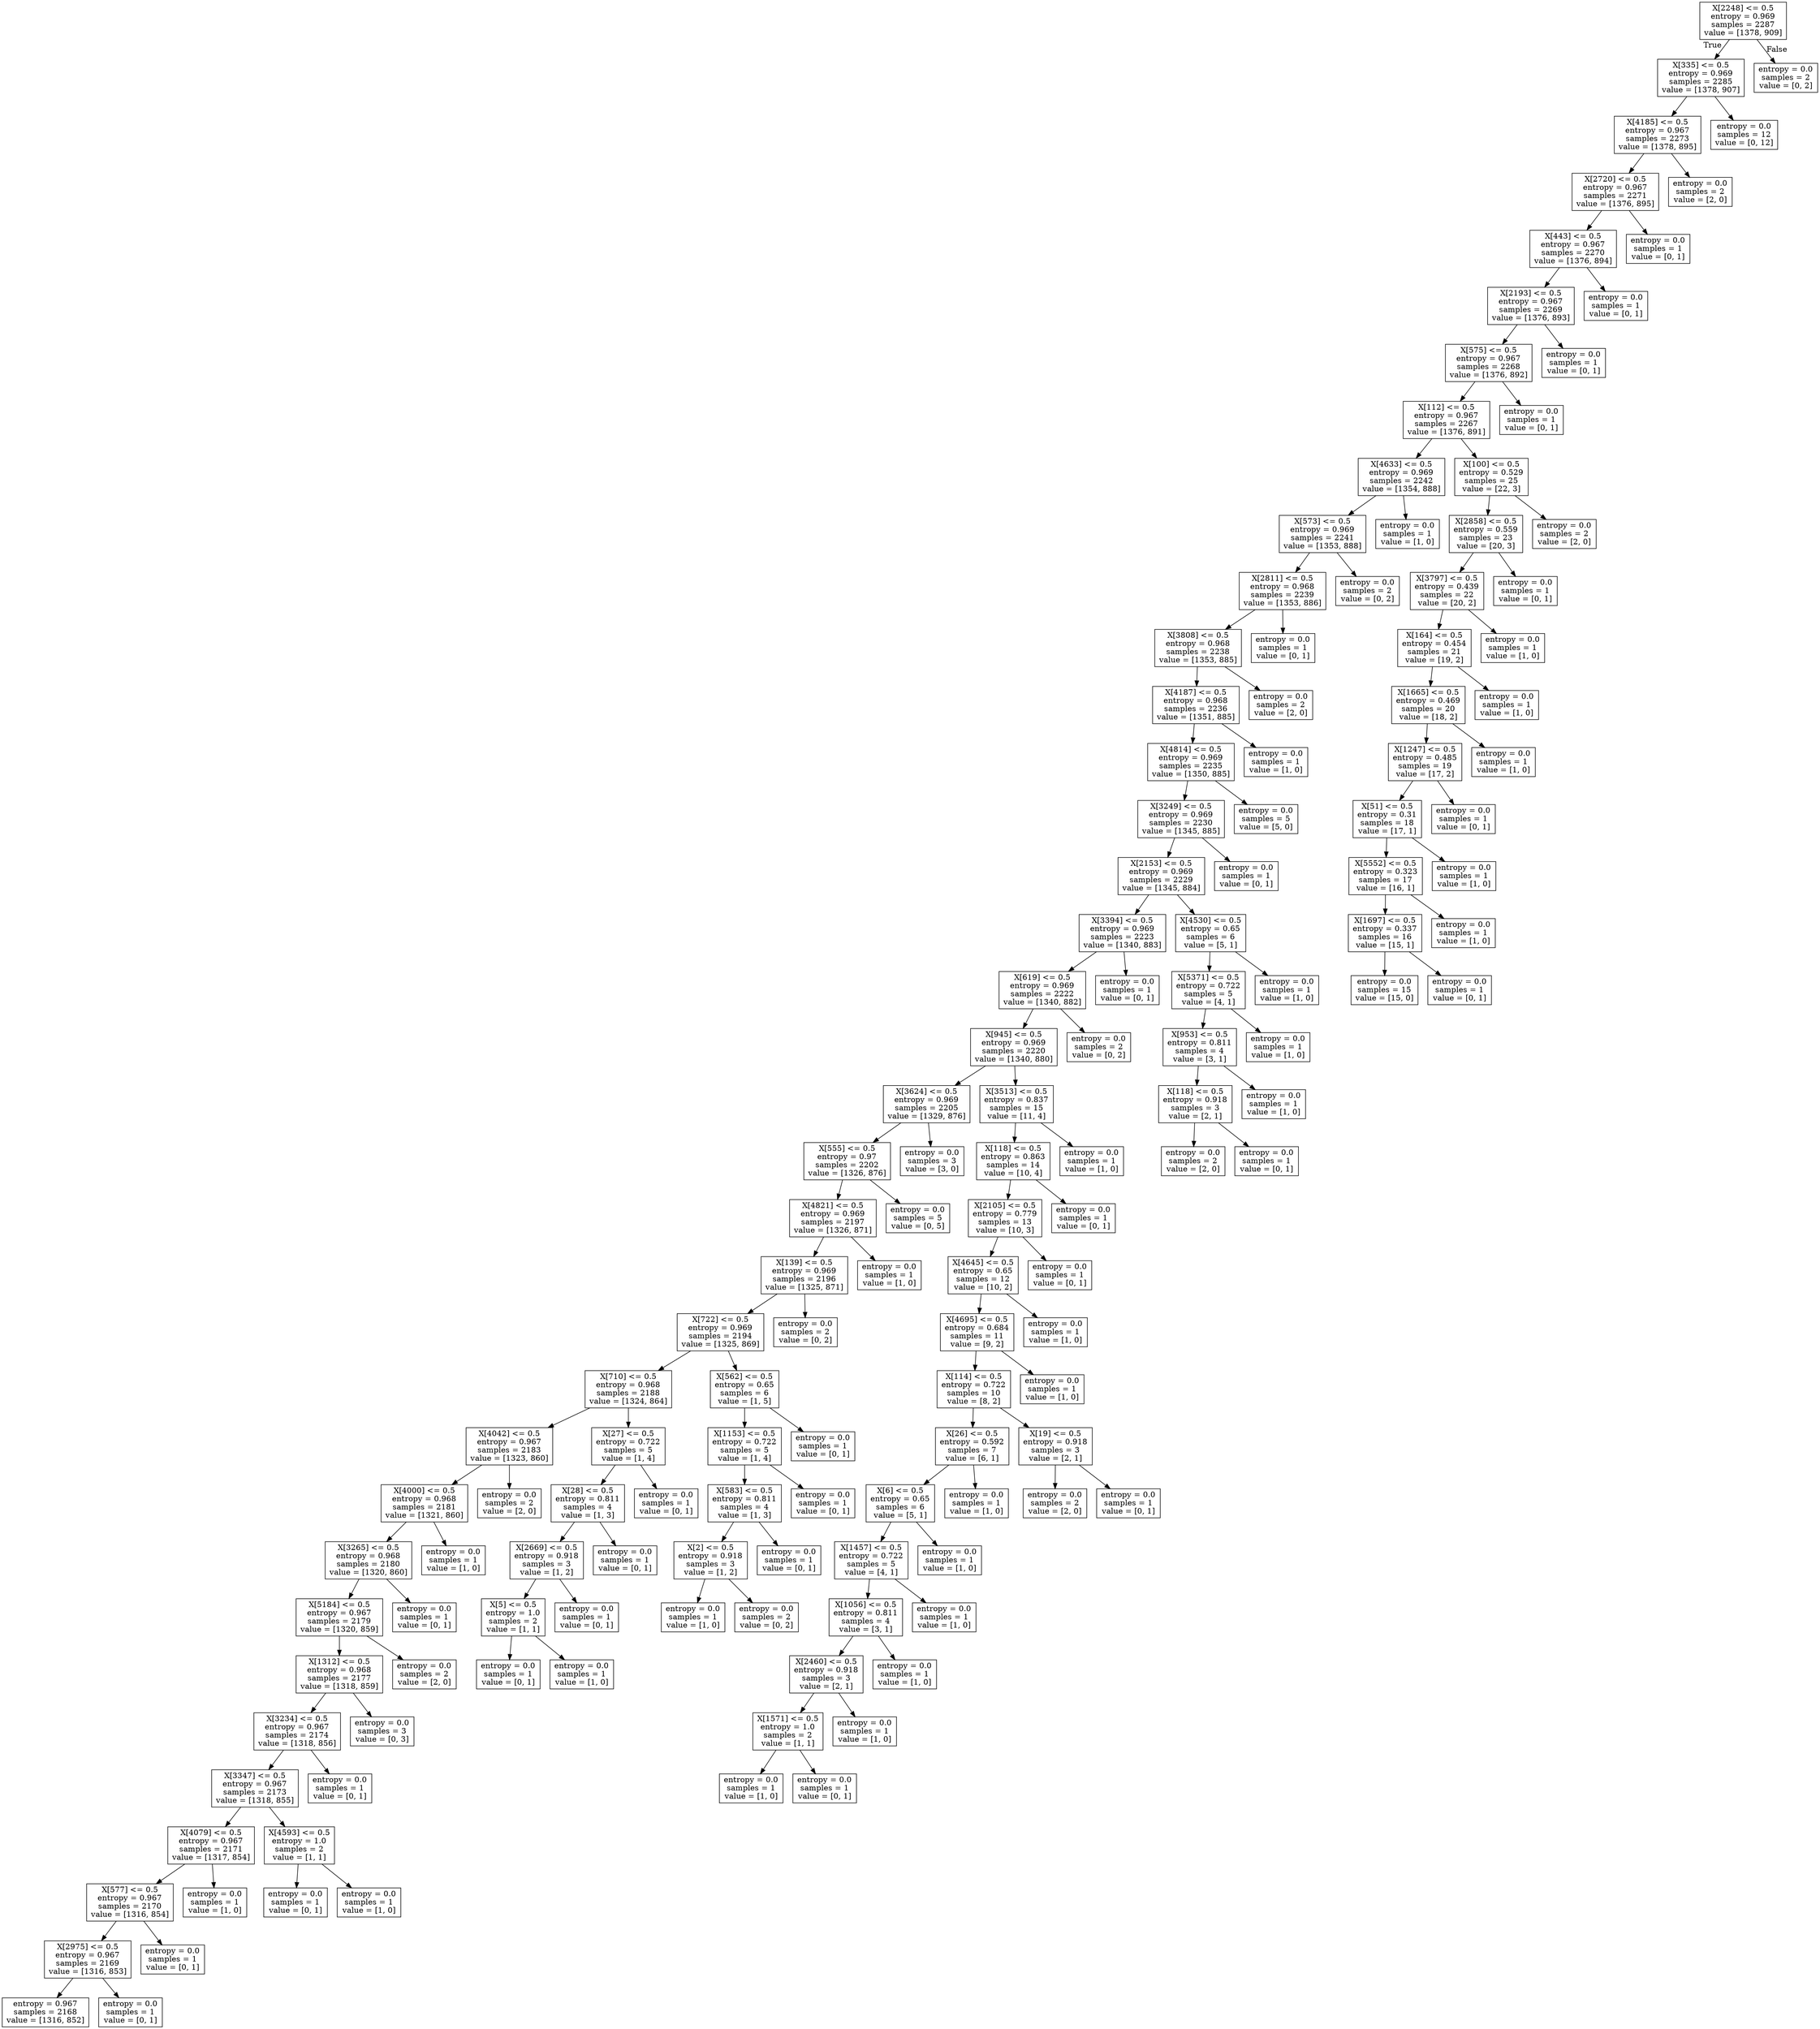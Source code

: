 digraph Tree {
node [shape=box] ;
0 [label="X[2248] <= 0.5\nentropy = 0.969\nsamples = 2287\nvalue = [1378, 909]"] ;
1 [label="X[335] <= 0.5\nentropy = 0.969\nsamples = 2285\nvalue = [1378, 907]"] ;
0 -> 1 [labeldistance=2.5, labelangle=45, headlabel="True"] ;
2 [label="X[4185] <= 0.5\nentropy = 0.967\nsamples = 2273\nvalue = [1378, 895]"] ;
1 -> 2 ;
3 [label="X[2720] <= 0.5\nentropy = 0.967\nsamples = 2271\nvalue = [1376, 895]"] ;
2 -> 3 ;
4 [label="X[443] <= 0.5\nentropy = 0.967\nsamples = 2270\nvalue = [1376, 894]"] ;
3 -> 4 ;
5 [label="X[2193] <= 0.5\nentropy = 0.967\nsamples = 2269\nvalue = [1376, 893]"] ;
4 -> 5 ;
6 [label="X[575] <= 0.5\nentropy = 0.967\nsamples = 2268\nvalue = [1376, 892]"] ;
5 -> 6 ;
7 [label="X[112] <= 0.5\nentropy = 0.967\nsamples = 2267\nvalue = [1376, 891]"] ;
6 -> 7 ;
8 [label="X[4633] <= 0.5\nentropy = 0.969\nsamples = 2242\nvalue = [1354, 888]"] ;
7 -> 8 ;
9 [label="X[573] <= 0.5\nentropy = 0.969\nsamples = 2241\nvalue = [1353, 888]"] ;
8 -> 9 ;
10 [label="X[2811] <= 0.5\nentropy = 0.968\nsamples = 2239\nvalue = [1353, 886]"] ;
9 -> 10 ;
11 [label="X[3808] <= 0.5\nentropy = 0.968\nsamples = 2238\nvalue = [1353, 885]"] ;
10 -> 11 ;
12 [label="X[4187] <= 0.5\nentropy = 0.968\nsamples = 2236\nvalue = [1351, 885]"] ;
11 -> 12 ;
13 [label="X[4814] <= 0.5\nentropy = 0.969\nsamples = 2235\nvalue = [1350, 885]"] ;
12 -> 13 ;
14 [label="X[3249] <= 0.5\nentropy = 0.969\nsamples = 2230\nvalue = [1345, 885]"] ;
13 -> 14 ;
15 [label="X[2153] <= 0.5\nentropy = 0.969\nsamples = 2229\nvalue = [1345, 884]"] ;
14 -> 15 ;
16 [label="X[3394] <= 0.5\nentropy = 0.969\nsamples = 2223\nvalue = [1340, 883]"] ;
15 -> 16 ;
17 [label="X[619] <= 0.5\nentropy = 0.969\nsamples = 2222\nvalue = [1340, 882]"] ;
16 -> 17 ;
18 [label="X[945] <= 0.5\nentropy = 0.969\nsamples = 2220\nvalue = [1340, 880]"] ;
17 -> 18 ;
19 [label="X[3624] <= 0.5\nentropy = 0.969\nsamples = 2205\nvalue = [1329, 876]"] ;
18 -> 19 ;
20 [label="X[555] <= 0.5\nentropy = 0.97\nsamples = 2202\nvalue = [1326, 876]"] ;
19 -> 20 ;
21 [label="X[4821] <= 0.5\nentropy = 0.969\nsamples = 2197\nvalue = [1326, 871]"] ;
20 -> 21 ;
22 [label="X[139] <= 0.5\nentropy = 0.969\nsamples = 2196\nvalue = [1325, 871]"] ;
21 -> 22 ;
23 [label="X[722] <= 0.5\nentropy = 0.969\nsamples = 2194\nvalue = [1325, 869]"] ;
22 -> 23 ;
24 [label="X[710] <= 0.5\nentropy = 0.968\nsamples = 2188\nvalue = [1324, 864]"] ;
23 -> 24 ;
25 [label="X[4042] <= 0.5\nentropy = 0.967\nsamples = 2183\nvalue = [1323, 860]"] ;
24 -> 25 ;
26 [label="X[4000] <= 0.5\nentropy = 0.968\nsamples = 2181\nvalue = [1321, 860]"] ;
25 -> 26 ;
27 [label="X[3265] <= 0.5\nentropy = 0.968\nsamples = 2180\nvalue = [1320, 860]"] ;
26 -> 27 ;
28 [label="X[5184] <= 0.5\nentropy = 0.967\nsamples = 2179\nvalue = [1320, 859]"] ;
27 -> 28 ;
29 [label="X[1312] <= 0.5\nentropy = 0.968\nsamples = 2177\nvalue = [1318, 859]"] ;
28 -> 29 ;
30 [label="X[3234] <= 0.5\nentropy = 0.967\nsamples = 2174\nvalue = [1318, 856]"] ;
29 -> 30 ;
31 [label="X[3347] <= 0.5\nentropy = 0.967\nsamples = 2173\nvalue = [1318, 855]"] ;
30 -> 31 ;
32 [label="X[4079] <= 0.5\nentropy = 0.967\nsamples = 2171\nvalue = [1317, 854]"] ;
31 -> 32 ;
33 [label="X[577] <= 0.5\nentropy = 0.967\nsamples = 2170\nvalue = [1316, 854]"] ;
32 -> 33 ;
34 [label="X[2975] <= 0.5\nentropy = 0.967\nsamples = 2169\nvalue = [1316, 853]"] ;
33 -> 34 ;
35 [label="entropy = 0.967\nsamples = 2168\nvalue = [1316, 852]"] ;
34 -> 35 ;
36 [label="entropy = 0.0\nsamples = 1\nvalue = [0, 1]"] ;
34 -> 36 ;
37 [label="entropy = 0.0\nsamples = 1\nvalue = [0, 1]"] ;
33 -> 37 ;
38 [label="entropy = 0.0\nsamples = 1\nvalue = [1, 0]"] ;
32 -> 38 ;
39 [label="X[4593] <= 0.5\nentropy = 1.0\nsamples = 2\nvalue = [1, 1]"] ;
31 -> 39 ;
40 [label="entropy = 0.0\nsamples = 1\nvalue = [0, 1]"] ;
39 -> 40 ;
41 [label="entropy = 0.0\nsamples = 1\nvalue = [1, 0]"] ;
39 -> 41 ;
42 [label="entropy = 0.0\nsamples = 1\nvalue = [0, 1]"] ;
30 -> 42 ;
43 [label="entropy = 0.0\nsamples = 3\nvalue = [0, 3]"] ;
29 -> 43 ;
44 [label="entropy = 0.0\nsamples = 2\nvalue = [2, 0]"] ;
28 -> 44 ;
45 [label="entropy = 0.0\nsamples = 1\nvalue = [0, 1]"] ;
27 -> 45 ;
46 [label="entropy = 0.0\nsamples = 1\nvalue = [1, 0]"] ;
26 -> 46 ;
47 [label="entropy = 0.0\nsamples = 2\nvalue = [2, 0]"] ;
25 -> 47 ;
48 [label="X[27] <= 0.5\nentropy = 0.722\nsamples = 5\nvalue = [1, 4]"] ;
24 -> 48 ;
49 [label="X[28] <= 0.5\nentropy = 0.811\nsamples = 4\nvalue = [1, 3]"] ;
48 -> 49 ;
50 [label="X[2669] <= 0.5\nentropy = 0.918\nsamples = 3\nvalue = [1, 2]"] ;
49 -> 50 ;
51 [label="X[5] <= 0.5\nentropy = 1.0\nsamples = 2\nvalue = [1, 1]"] ;
50 -> 51 ;
52 [label="entropy = 0.0\nsamples = 1\nvalue = [0, 1]"] ;
51 -> 52 ;
53 [label="entropy = 0.0\nsamples = 1\nvalue = [1, 0]"] ;
51 -> 53 ;
54 [label="entropy = 0.0\nsamples = 1\nvalue = [0, 1]"] ;
50 -> 54 ;
55 [label="entropy = 0.0\nsamples = 1\nvalue = [0, 1]"] ;
49 -> 55 ;
56 [label="entropy = 0.0\nsamples = 1\nvalue = [0, 1]"] ;
48 -> 56 ;
57 [label="X[562] <= 0.5\nentropy = 0.65\nsamples = 6\nvalue = [1, 5]"] ;
23 -> 57 ;
58 [label="X[1153] <= 0.5\nentropy = 0.722\nsamples = 5\nvalue = [1, 4]"] ;
57 -> 58 ;
59 [label="X[583] <= 0.5\nentropy = 0.811\nsamples = 4\nvalue = [1, 3]"] ;
58 -> 59 ;
60 [label="X[2] <= 0.5\nentropy = 0.918\nsamples = 3\nvalue = [1, 2]"] ;
59 -> 60 ;
61 [label="entropy = 0.0\nsamples = 1\nvalue = [1, 0]"] ;
60 -> 61 ;
62 [label="entropy = 0.0\nsamples = 2\nvalue = [0, 2]"] ;
60 -> 62 ;
63 [label="entropy = 0.0\nsamples = 1\nvalue = [0, 1]"] ;
59 -> 63 ;
64 [label="entropy = 0.0\nsamples = 1\nvalue = [0, 1]"] ;
58 -> 64 ;
65 [label="entropy = 0.0\nsamples = 1\nvalue = [0, 1]"] ;
57 -> 65 ;
66 [label="entropy = 0.0\nsamples = 2\nvalue = [0, 2]"] ;
22 -> 66 ;
67 [label="entropy = 0.0\nsamples = 1\nvalue = [1, 0]"] ;
21 -> 67 ;
68 [label="entropy = 0.0\nsamples = 5\nvalue = [0, 5]"] ;
20 -> 68 ;
69 [label="entropy = 0.0\nsamples = 3\nvalue = [3, 0]"] ;
19 -> 69 ;
70 [label="X[3513] <= 0.5\nentropy = 0.837\nsamples = 15\nvalue = [11, 4]"] ;
18 -> 70 ;
71 [label="X[118] <= 0.5\nentropy = 0.863\nsamples = 14\nvalue = [10, 4]"] ;
70 -> 71 ;
72 [label="X[2105] <= 0.5\nentropy = 0.779\nsamples = 13\nvalue = [10, 3]"] ;
71 -> 72 ;
73 [label="X[4645] <= 0.5\nentropy = 0.65\nsamples = 12\nvalue = [10, 2]"] ;
72 -> 73 ;
74 [label="X[4695] <= 0.5\nentropy = 0.684\nsamples = 11\nvalue = [9, 2]"] ;
73 -> 74 ;
75 [label="X[114] <= 0.5\nentropy = 0.722\nsamples = 10\nvalue = [8, 2]"] ;
74 -> 75 ;
76 [label="X[26] <= 0.5\nentropy = 0.592\nsamples = 7\nvalue = [6, 1]"] ;
75 -> 76 ;
77 [label="X[6] <= 0.5\nentropy = 0.65\nsamples = 6\nvalue = [5, 1]"] ;
76 -> 77 ;
78 [label="X[1457] <= 0.5\nentropy = 0.722\nsamples = 5\nvalue = [4, 1]"] ;
77 -> 78 ;
79 [label="X[1056] <= 0.5\nentropy = 0.811\nsamples = 4\nvalue = [3, 1]"] ;
78 -> 79 ;
80 [label="X[2460] <= 0.5\nentropy = 0.918\nsamples = 3\nvalue = [2, 1]"] ;
79 -> 80 ;
81 [label="X[1571] <= 0.5\nentropy = 1.0\nsamples = 2\nvalue = [1, 1]"] ;
80 -> 81 ;
82 [label="entropy = 0.0\nsamples = 1\nvalue = [1, 0]"] ;
81 -> 82 ;
83 [label="entropy = 0.0\nsamples = 1\nvalue = [0, 1]"] ;
81 -> 83 ;
84 [label="entropy = 0.0\nsamples = 1\nvalue = [1, 0]"] ;
80 -> 84 ;
85 [label="entropy = 0.0\nsamples = 1\nvalue = [1, 0]"] ;
79 -> 85 ;
86 [label="entropy = 0.0\nsamples = 1\nvalue = [1, 0]"] ;
78 -> 86 ;
87 [label="entropy = 0.0\nsamples = 1\nvalue = [1, 0]"] ;
77 -> 87 ;
88 [label="entropy = 0.0\nsamples = 1\nvalue = [1, 0]"] ;
76 -> 88 ;
89 [label="X[19] <= 0.5\nentropy = 0.918\nsamples = 3\nvalue = [2, 1]"] ;
75 -> 89 ;
90 [label="entropy = 0.0\nsamples = 2\nvalue = [2, 0]"] ;
89 -> 90 ;
91 [label="entropy = 0.0\nsamples = 1\nvalue = [0, 1]"] ;
89 -> 91 ;
92 [label="entropy = 0.0\nsamples = 1\nvalue = [1, 0]"] ;
74 -> 92 ;
93 [label="entropy = 0.0\nsamples = 1\nvalue = [1, 0]"] ;
73 -> 93 ;
94 [label="entropy = 0.0\nsamples = 1\nvalue = [0, 1]"] ;
72 -> 94 ;
95 [label="entropy = 0.0\nsamples = 1\nvalue = [0, 1]"] ;
71 -> 95 ;
96 [label="entropy = 0.0\nsamples = 1\nvalue = [1, 0]"] ;
70 -> 96 ;
97 [label="entropy = 0.0\nsamples = 2\nvalue = [0, 2]"] ;
17 -> 97 ;
98 [label="entropy = 0.0\nsamples = 1\nvalue = [0, 1]"] ;
16 -> 98 ;
99 [label="X[4530] <= 0.5\nentropy = 0.65\nsamples = 6\nvalue = [5, 1]"] ;
15 -> 99 ;
100 [label="X[5371] <= 0.5\nentropy = 0.722\nsamples = 5\nvalue = [4, 1]"] ;
99 -> 100 ;
101 [label="X[953] <= 0.5\nentropy = 0.811\nsamples = 4\nvalue = [3, 1]"] ;
100 -> 101 ;
102 [label="X[118] <= 0.5\nentropy = 0.918\nsamples = 3\nvalue = [2, 1]"] ;
101 -> 102 ;
103 [label="entropy = 0.0\nsamples = 2\nvalue = [2, 0]"] ;
102 -> 103 ;
104 [label="entropy = 0.0\nsamples = 1\nvalue = [0, 1]"] ;
102 -> 104 ;
105 [label="entropy = 0.0\nsamples = 1\nvalue = [1, 0]"] ;
101 -> 105 ;
106 [label="entropy = 0.0\nsamples = 1\nvalue = [1, 0]"] ;
100 -> 106 ;
107 [label="entropy = 0.0\nsamples = 1\nvalue = [1, 0]"] ;
99 -> 107 ;
108 [label="entropy = 0.0\nsamples = 1\nvalue = [0, 1]"] ;
14 -> 108 ;
109 [label="entropy = 0.0\nsamples = 5\nvalue = [5, 0]"] ;
13 -> 109 ;
110 [label="entropy = 0.0\nsamples = 1\nvalue = [1, 0]"] ;
12 -> 110 ;
111 [label="entropy = 0.0\nsamples = 2\nvalue = [2, 0]"] ;
11 -> 111 ;
112 [label="entropy = 0.0\nsamples = 1\nvalue = [0, 1]"] ;
10 -> 112 ;
113 [label="entropy = 0.0\nsamples = 2\nvalue = [0, 2]"] ;
9 -> 113 ;
114 [label="entropy = 0.0\nsamples = 1\nvalue = [1, 0]"] ;
8 -> 114 ;
115 [label="X[100] <= 0.5\nentropy = 0.529\nsamples = 25\nvalue = [22, 3]"] ;
7 -> 115 ;
116 [label="X[2858] <= 0.5\nentropy = 0.559\nsamples = 23\nvalue = [20, 3]"] ;
115 -> 116 ;
117 [label="X[3797] <= 0.5\nentropy = 0.439\nsamples = 22\nvalue = [20, 2]"] ;
116 -> 117 ;
118 [label="X[164] <= 0.5\nentropy = 0.454\nsamples = 21\nvalue = [19, 2]"] ;
117 -> 118 ;
119 [label="X[1665] <= 0.5\nentropy = 0.469\nsamples = 20\nvalue = [18, 2]"] ;
118 -> 119 ;
120 [label="X[1247] <= 0.5\nentropy = 0.485\nsamples = 19\nvalue = [17, 2]"] ;
119 -> 120 ;
121 [label="X[51] <= 0.5\nentropy = 0.31\nsamples = 18\nvalue = [17, 1]"] ;
120 -> 121 ;
122 [label="X[5552] <= 0.5\nentropy = 0.323\nsamples = 17\nvalue = [16, 1]"] ;
121 -> 122 ;
123 [label="X[1697] <= 0.5\nentropy = 0.337\nsamples = 16\nvalue = [15, 1]"] ;
122 -> 123 ;
124 [label="entropy = 0.0\nsamples = 15\nvalue = [15, 0]"] ;
123 -> 124 ;
125 [label="entropy = 0.0\nsamples = 1\nvalue = [0, 1]"] ;
123 -> 125 ;
126 [label="entropy = 0.0\nsamples = 1\nvalue = [1, 0]"] ;
122 -> 126 ;
127 [label="entropy = 0.0\nsamples = 1\nvalue = [1, 0]"] ;
121 -> 127 ;
128 [label="entropy = 0.0\nsamples = 1\nvalue = [0, 1]"] ;
120 -> 128 ;
129 [label="entropy = 0.0\nsamples = 1\nvalue = [1, 0]"] ;
119 -> 129 ;
130 [label="entropy = 0.0\nsamples = 1\nvalue = [1, 0]"] ;
118 -> 130 ;
131 [label="entropy = 0.0\nsamples = 1\nvalue = [1, 0]"] ;
117 -> 131 ;
132 [label="entropy = 0.0\nsamples = 1\nvalue = [0, 1]"] ;
116 -> 132 ;
133 [label="entropy = 0.0\nsamples = 2\nvalue = [2, 0]"] ;
115 -> 133 ;
134 [label="entropy = 0.0\nsamples = 1\nvalue = [0, 1]"] ;
6 -> 134 ;
135 [label="entropy = 0.0\nsamples = 1\nvalue = [0, 1]"] ;
5 -> 135 ;
136 [label="entropy = 0.0\nsamples = 1\nvalue = [0, 1]"] ;
4 -> 136 ;
137 [label="entropy = 0.0\nsamples = 1\nvalue = [0, 1]"] ;
3 -> 137 ;
138 [label="entropy = 0.0\nsamples = 2\nvalue = [2, 0]"] ;
2 -> 138 ;
139 [label="entropy = 0.0\nsamples = 12\nvalue = [0, 12]"] ;
1 -> 139 ;
140 [label="entropy = 0.0\nsamples = 2\nvalue = [0, 2]"] ;
0 -> 140 [labeldistance=2.5, labelangle=-45, headlabel="False"] ;
}